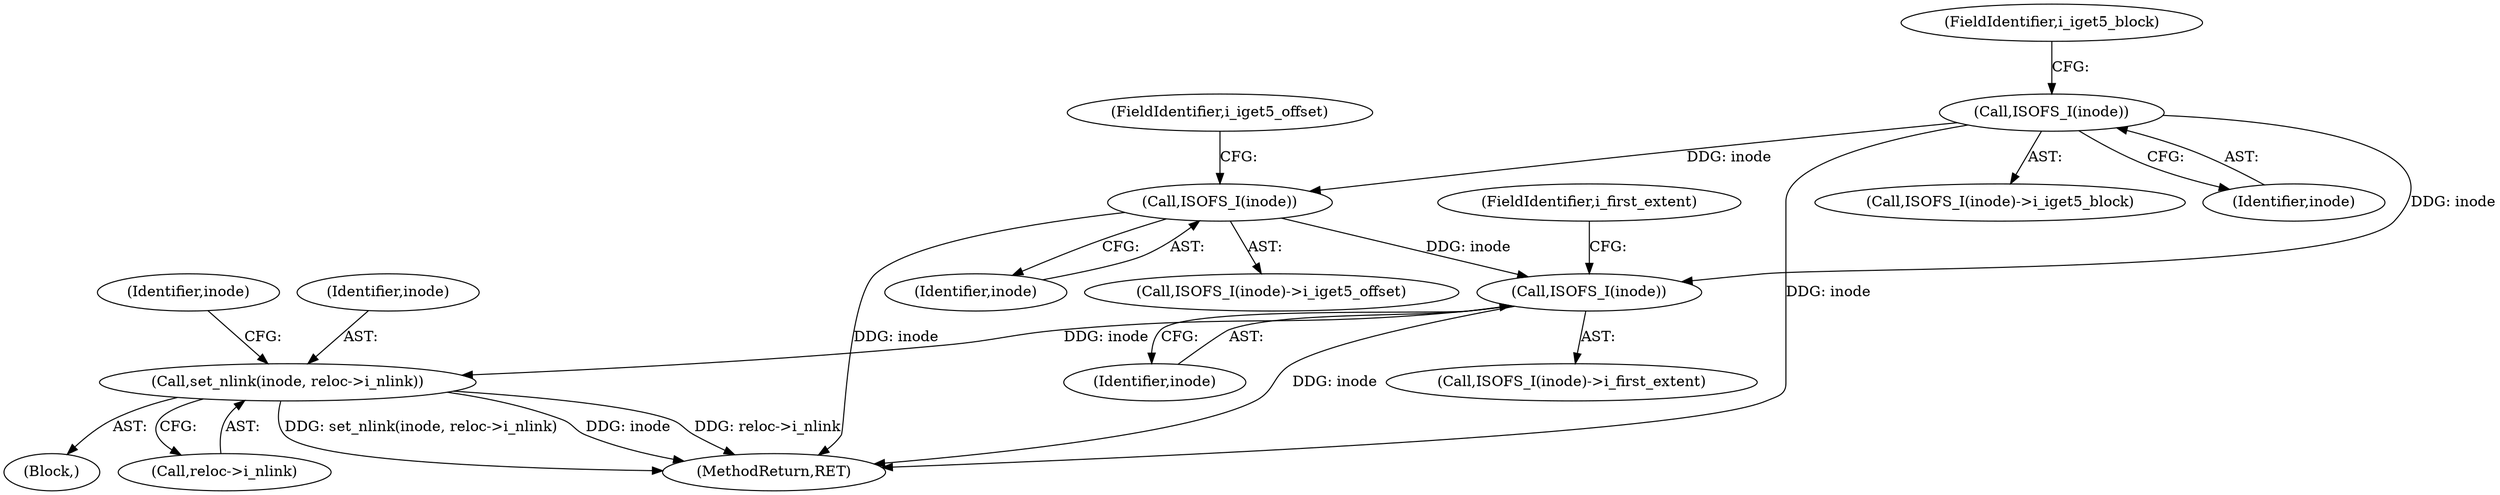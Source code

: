 digraph "0_linux_410dd3cf4c9b36f27ed4542ee18b1af5e68645a4_2@pointer" {
"1000806" [label="(Call,set_nlink(inode, reloc->i_nlink))"];
"1000778" [label="(Call,ISOFS_I(inode))"];
"1000765" [label="(Call,ISOFS_I(inode))"];
"1000770" [label="(Call,ISOFS_I(inode))"];
"1000806" [label="(Call,set_nlink(inode, reloc->i_nlink))"];
"1000813" [label="(Identifier,inode)"];
"1000767" [label="(FieldIdentifier,i_iget5_block)"];
"1000764" [label="(Call,ISOFS_I(inode)->i_iget5_block)"];
"1000766" [label="(Identifier,inode)"];
"1000233" [label="(Block,)"];
"1000771" [label="(Identifier,inode)"];
"1001007" [label="(MethodReturn,RET)"];
"1000778" [label="(Call,ISOFS_I(inode))"];
"1000765" [label="(Call,ISOFS_I(inode))"];
"1000769" [label="(Call,ISOFS_I(inode)->i_iget5_offset)"];
"1000772" [label="(FieldIdentifier,i_iget5_offset)"];
"1000780" [label="(FieldIdentifier,i_first_extent)"];
"1000770" [label="(Call,ISOFS_I(inode))"];
"1000777" [label="(Call,ISOFS_I(inode)->i_first_extent)"];
"1000779" [label="(Identifier,inode)"];
"1000808" [label="(Call,reloc->i_nlink)"];
"1000807" [label="(Identifier,inode)"];
"1000806" -> "1000233"  [label="AST: "];
"1000806" -> "1000808"  [label="CFG: "];
"1000807" -> "1000806"  [label="AST: "];
"1000808" -> "1000806"  [label="AST: "];
"1000813" -> "1000806"  [label="CFG: "];
"1000806" -> "1001007"  [label="DDG: inode"];
"1000806" -> "1001007"  [label="DDG: reloc->i_nlink"];
"1000806" -> "1001007"  [label="DDG: set_nlink(inode, reloc->i_nlink)"];
"1000778" -> "1000806"  [label="DDG: inode"];
"1000778" -> "1000777"  [label="AST: "];
"1000778" -> "1000779"  [label="CFG: "];
"1000779" -> "1000778"  [label="AST: "];
"1000780" -> "1000778"  [label="CFG: "];
"1000778" -> "1001007"  [label="DDG: inode"];
"1000765" -> "1000778"  [label="DDG: inode"];
"1000770" -> "1000778"  [label="DDG: inode"];
"1000765" -> "1000764"  [label="AST: "];
"1000765" -> "1000766"  [label="CFG: "];
"1000766" -> "1000765"  [label="AST: "];
"1000767" -> "1000765"  [label="CFG: "];
"1000765" -> "1001007"  [label="DDG: inode"];
"1000765" -> "1000770"  [label="DDG: inode"];
"1000770" -> "1000769"  [label="AST: "];
"1000770" -> "1000771"  [label="CFG: "];
"1000771" -> "1000770"  [label="AST: "];
"1000772" -> "1000770"  [label="CFG: "];
"1000770" -> "1001007"  [label="DDG: inode"];
}
